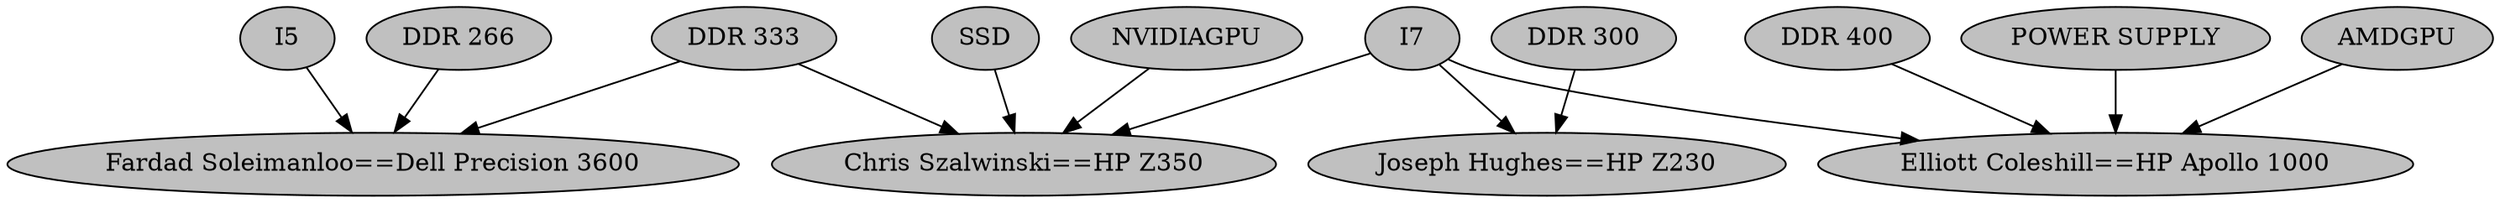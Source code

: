 digraph Orders{
node[style="filled",fillcolor="grey"]
"I5"->"Fardad Soleimanloo==Dell Precision 3600"[color=black]
"DDR 266"->"Fardad Soleimanloo==Dell Precision 3600"[color=black]
"DDR 333"->"Fardad Soleimanloo==Dell Precision 3600"[color=black]
"I7"->"Joseph Hughes==HP Z230"[color=black]
"DDR 300"->"Joseph Hughes==HP Z230"[color=black]
"I7"->"Chris Szalwinski==HP Z350"[color=black]
"DDR 333"->"Chris Szalwinski==HP Z350"[color=black]
"SSD"->"Chris Szalwinski==HP Z350"[color=black]
"NVIDIAGPU"->"Chris Szalwinski==HP Z350"[color=black]
"I7"->"Elliott Coleshill==HP Apollo 1000"[color=black]
"DDR 400"->"Elliott Coleshill==HP Apollo 1000"[color=black]
"POWER SUPPLY"->"Elliott Coleshill==HP Apollo 1000"[color=black]
"AMDGPU"->"Elliott Coleshill==HP Apollo 1000"[color=black]
}